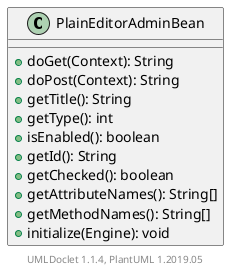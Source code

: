 @startuml

    class PlainEditorAdminBean [[PlainEditorAdminBean.html]] {
        +doGet(Context): String
        +doPost(Context): String
        +getTitle(): String
        +getType(): int
        +isEnabled(): boolean
        +getId(): String
        +getChecked(): boolean
        +getAttributeNames(): String[]
        +getMethodNames(): String[]
        +initialize(Engine): void
    }


    center footer UMLDoclet 1.1.4, PlantUML 1.2019.05
@enduml
